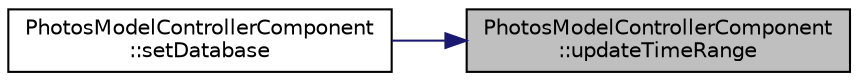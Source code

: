 digraph "PhotosModelControllerComponent::updateTimeRange"
{
 // LATEX_PDF_SIZE
  edge [fontname="Helvetica",fontsize="10",labelfontname="Helvetica",labelfontsize="10"];
  node [fontname="Helvetica",fontsize="10",shape=record];
  rankdir="RL";
  Node1 [label="PhotosModelControllerComponent\l::updateTimeRange",height=0.2,width=0.4,color="black", fillcolor="grey75", style="filled", fontcolor="black",tooltip=" "];
  Node1 -> Node2 [dir="back",color="midnightblue",fontsize="10",style="solid",fontname="Helvetica"];
  Node2 [label="PhotosModelControllerComponent\l::setDatabase",height=0.2,width=0.4,color="black", fillcolor="white", style="filled",URL="$class_photos_model_controller_component.html#a42e1fbf8b1e05e08767d92e8266f29c8",tooltip=" "];
}
